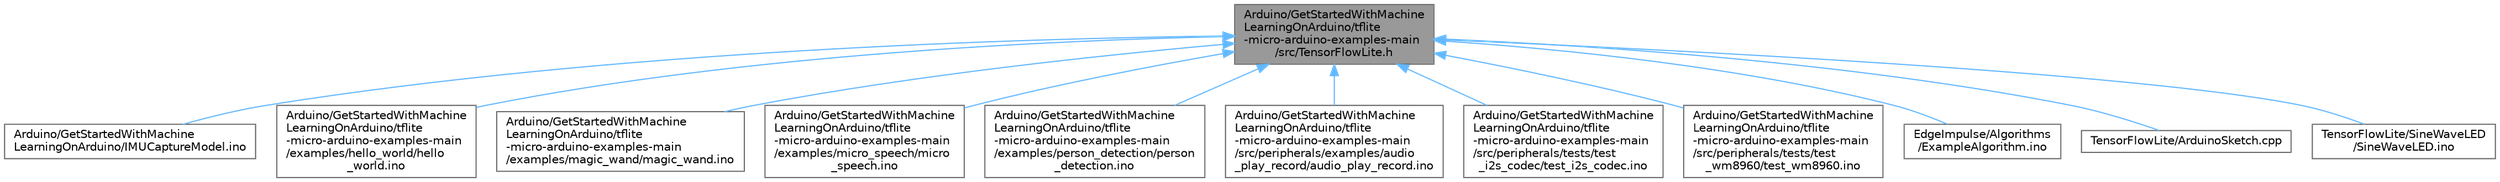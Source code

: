 digraph "Arduino/GetStartedWithMachineLearningOnArduino/tflite-micro-arduino-examples-main/src/TensorFlowLite.h"
{
 // LATEX_PDF_SIZE
  bgcolor="transparent";
  edge [fontname=Helvetica,fontsize=10,labelfontname=Helvetica,labelfontsize=10];
  node [fontname=Helvetica,fontsize=10,shape=box,height=0.2,width=0.4];
  Node1 [id="Node000001",label="Arduino/GetStartedWithMachine\lLearningOnArduino/tflite\l-micro-arduino-examples-main\l/src/TensorFlowLite.h",height=0.2,width=0.4,color="gray40", fillcolor="grey60", style="filled", fontcolor="black",tooltip=" "];
  Node1 -> Node2 [id="edge12_Node000001_Node000002",dir="back",color="steelblue1",style="solid",tooltip=" "];
  Node2 [id="Node000002",label="Arduino/GetStartedWithMachine\lLearningOnArduino/IMUCaptureModel.ino",height=0.2,width=0.4,color="grey40", fillcolor="white", style="filled",URL="$_i_m_u_capture_model_8ino.html",tooltip=" "];
  Node1 -> Node3 [id="edge13_Node000001_Node000003",dir="back",color="steelblue1",style="solid",tooltip=" "];
  Node3 [id="Node000003",label="Arduino/GetStartedWithMachine\lLearningOnArduino/tflite\l-micro-arduino-examples-main\l/examples/hello_world/hello\l_world.ino",height=0.2,width=0.4,color="grey40", fillcolor="white", style="filled",URL="$hello__world_8ino.html",tooltip=" "];
  Node1 -> Node4 [id="edge14_Node000001_Node000004",dir="back",color="steelblue1",style="solid",tooltip=" "];
  Node4 [id="Node000004",label="Arduino/GetStartedWithMachine\lLearningOnArduino/tflite\l-micro-arduino-examples-main\l/examples/magic_wand/magic_wand.ino",height=0.2,width=0.4,color="grey40", fillcolor="white", style="filled",URL="$magic__wand_8ino.html",tooltip=" "];
  Node1 -> Node5 [id="edge15_Node000001_Node000005",dir="back",color="steelblue1",style="solid",tooltip=" "];
  Node5 [id="Node000005",label="Arduino/GetStartedWithMachine\lLearningOnArduino/tflite\l-micro-arduino-examples-main\l/examples/micro_speech/micro\l_speech.ino",height=0.2,width=0.4,color="grey40", fillcolor="white", style="filled",URL="$micro__speech_8ino.html",tooltip=" "];
  Node1 -> Node6 [id="edge16_Node000001_Node000006",dir="back",color="steelblue1",style="solid",tooltip=" "];
  Node6 [id="Node000006",label="Arduino/GetStartedWithMachine\lLearningOnArduino/tflite\l-micro-arduino-examples-main\l/examples/person_detection/person\l_detection.ino",height=0.2,width=0.4,color="grey40", fillcolor="white", style="filled",URL="$person__detection_8ino.html",tooltip=" "];
  Node1 -> Node7 [id="edge17_Node000001_Node000007",dir="back",color="steelblue1",style="solid",tooltip=" "];
  Node7 [id="Node000007",label="Arduino/GetStartedWithMachine\lLearningOnArduino/tflite\l-micro-arduino-examples-main\l/src/peripherals/examples/audio\l_play_record/audio_play_record.ino",height=0.2,width=0.4,color="grey40", fillcolor="white", style="filled",URL="$audio__play__record_8ino.html",tooltip=" "];
  Node1 -> Node8 [id="edge18_Node000001_Node000008",dir="back",color="steelblue1",style="solid",tooltip=" "];
  Node8 [id="Node000008",label="Arduino/GetStartedWithMachine\lLearningOnArduino/tflite\l-micro-arduino-examples-main\l/src/peripherals/tests/test\l_i2s_codec/test_i2s_codec.ino",height=0.2,width=0.4,color="grey40", fillcolor="white", style="filled",URL="$test__i2s__codec_8ino.html",tooltip=" "];
  Node1 -> Node9 [id="edge19_Node000001_Node000009",dir="back",color="steelblue1",style="solid",tooltip=" "];
  Node9 [id="Node000009",label="Arduino/GetStartedWithMachine\lLearningOnArduino/tflite\l-micro-arduino-examples-main\l/src/peripherals/tests/test\l_wm8960/test_wm8960.ino",height=0.2,width=0.4,color="grey40", fillcolor="white", style="filled",URL="$test__wm8960_8ino.html",tooltip=" "];
  Node1 -> Node10 [id="edge20_Node000001_Node000010",dir="back",color="steelblue1",style="solid",tooltip=" "];
  Node10 [id="Node000010",label="EdgeImpulse/Algorithms\l/ExampleAlgorithm.ino",height=0.2,width=0.4,color="grey40", fillcolor="white", style="filled",URL="$_example_algorithm_8ino.html",tooltip=" "];
  Node1 -> Node11 [id="edge21_Node000001_Node000011",dir="back",color="steelblue1",style="solid",tooltip=" "];
  Node11 [id="Node000011",label="TensorFlowLite/ArduinoSketch.cpp",height=0.2,width=0.4,color="grey40", fillcolor="white", style="filled",URL="$_arduino_sketch_8cpp.html",tooltip=" "];
  Node1 -> Node12 [id="edge22_Node000001_Node000012",dir="back",color="steelblue1",style="solid",tooltip=" "];
  Node12 [id="Node000012",label="TensorFlowLite/SineWaveLED\l/SineWaveLED.ino",height=0.2,width=0.4,color="grey40", fillcolor="white", style="filled",URL="$_sine_wave_l_e_d_8ino.html",tooltip=" "];
}
